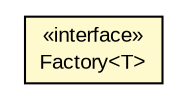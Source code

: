 #!/usr/local/bin/dot
#
# Class diagram 
# Generated by UMLGraph version R5_6-24-gf6e263 (http://www.umlgraph.org/)
#

digraph G {
	edge [fontname="arial",fontsize=10,labelfontname="arial",labelfontsize=10];
	node [fontname="arial",fontsize=10,shape=plaintext];
	nodesep=0.25;
	ranksep=0.5;
	rankdir=LR;
	// org.turbogwt.core.util.shared.Factory<T>
	c434 [label=<<table title="org.turbogwt.core.util.shared.Factory" border="0" cellborder="1" cellspacing="0" cellpadding="2" port="p" bgcolor="lemonChiffon" href="./Factory.html">
		<tr><td><table border="0" cellspacing="0" cellpadding="1">
<tr><td align="center" balign="center"> &#171;interface&#187; </td></tr>
<tr><td align="center" balign="center"> Factory&lt;T&gt; </td></tr>
		</table></td></tr>
		</table>>, URL="./Factory.html", fontname="arial", fontcolor="black", fontsize=10.0];
}

